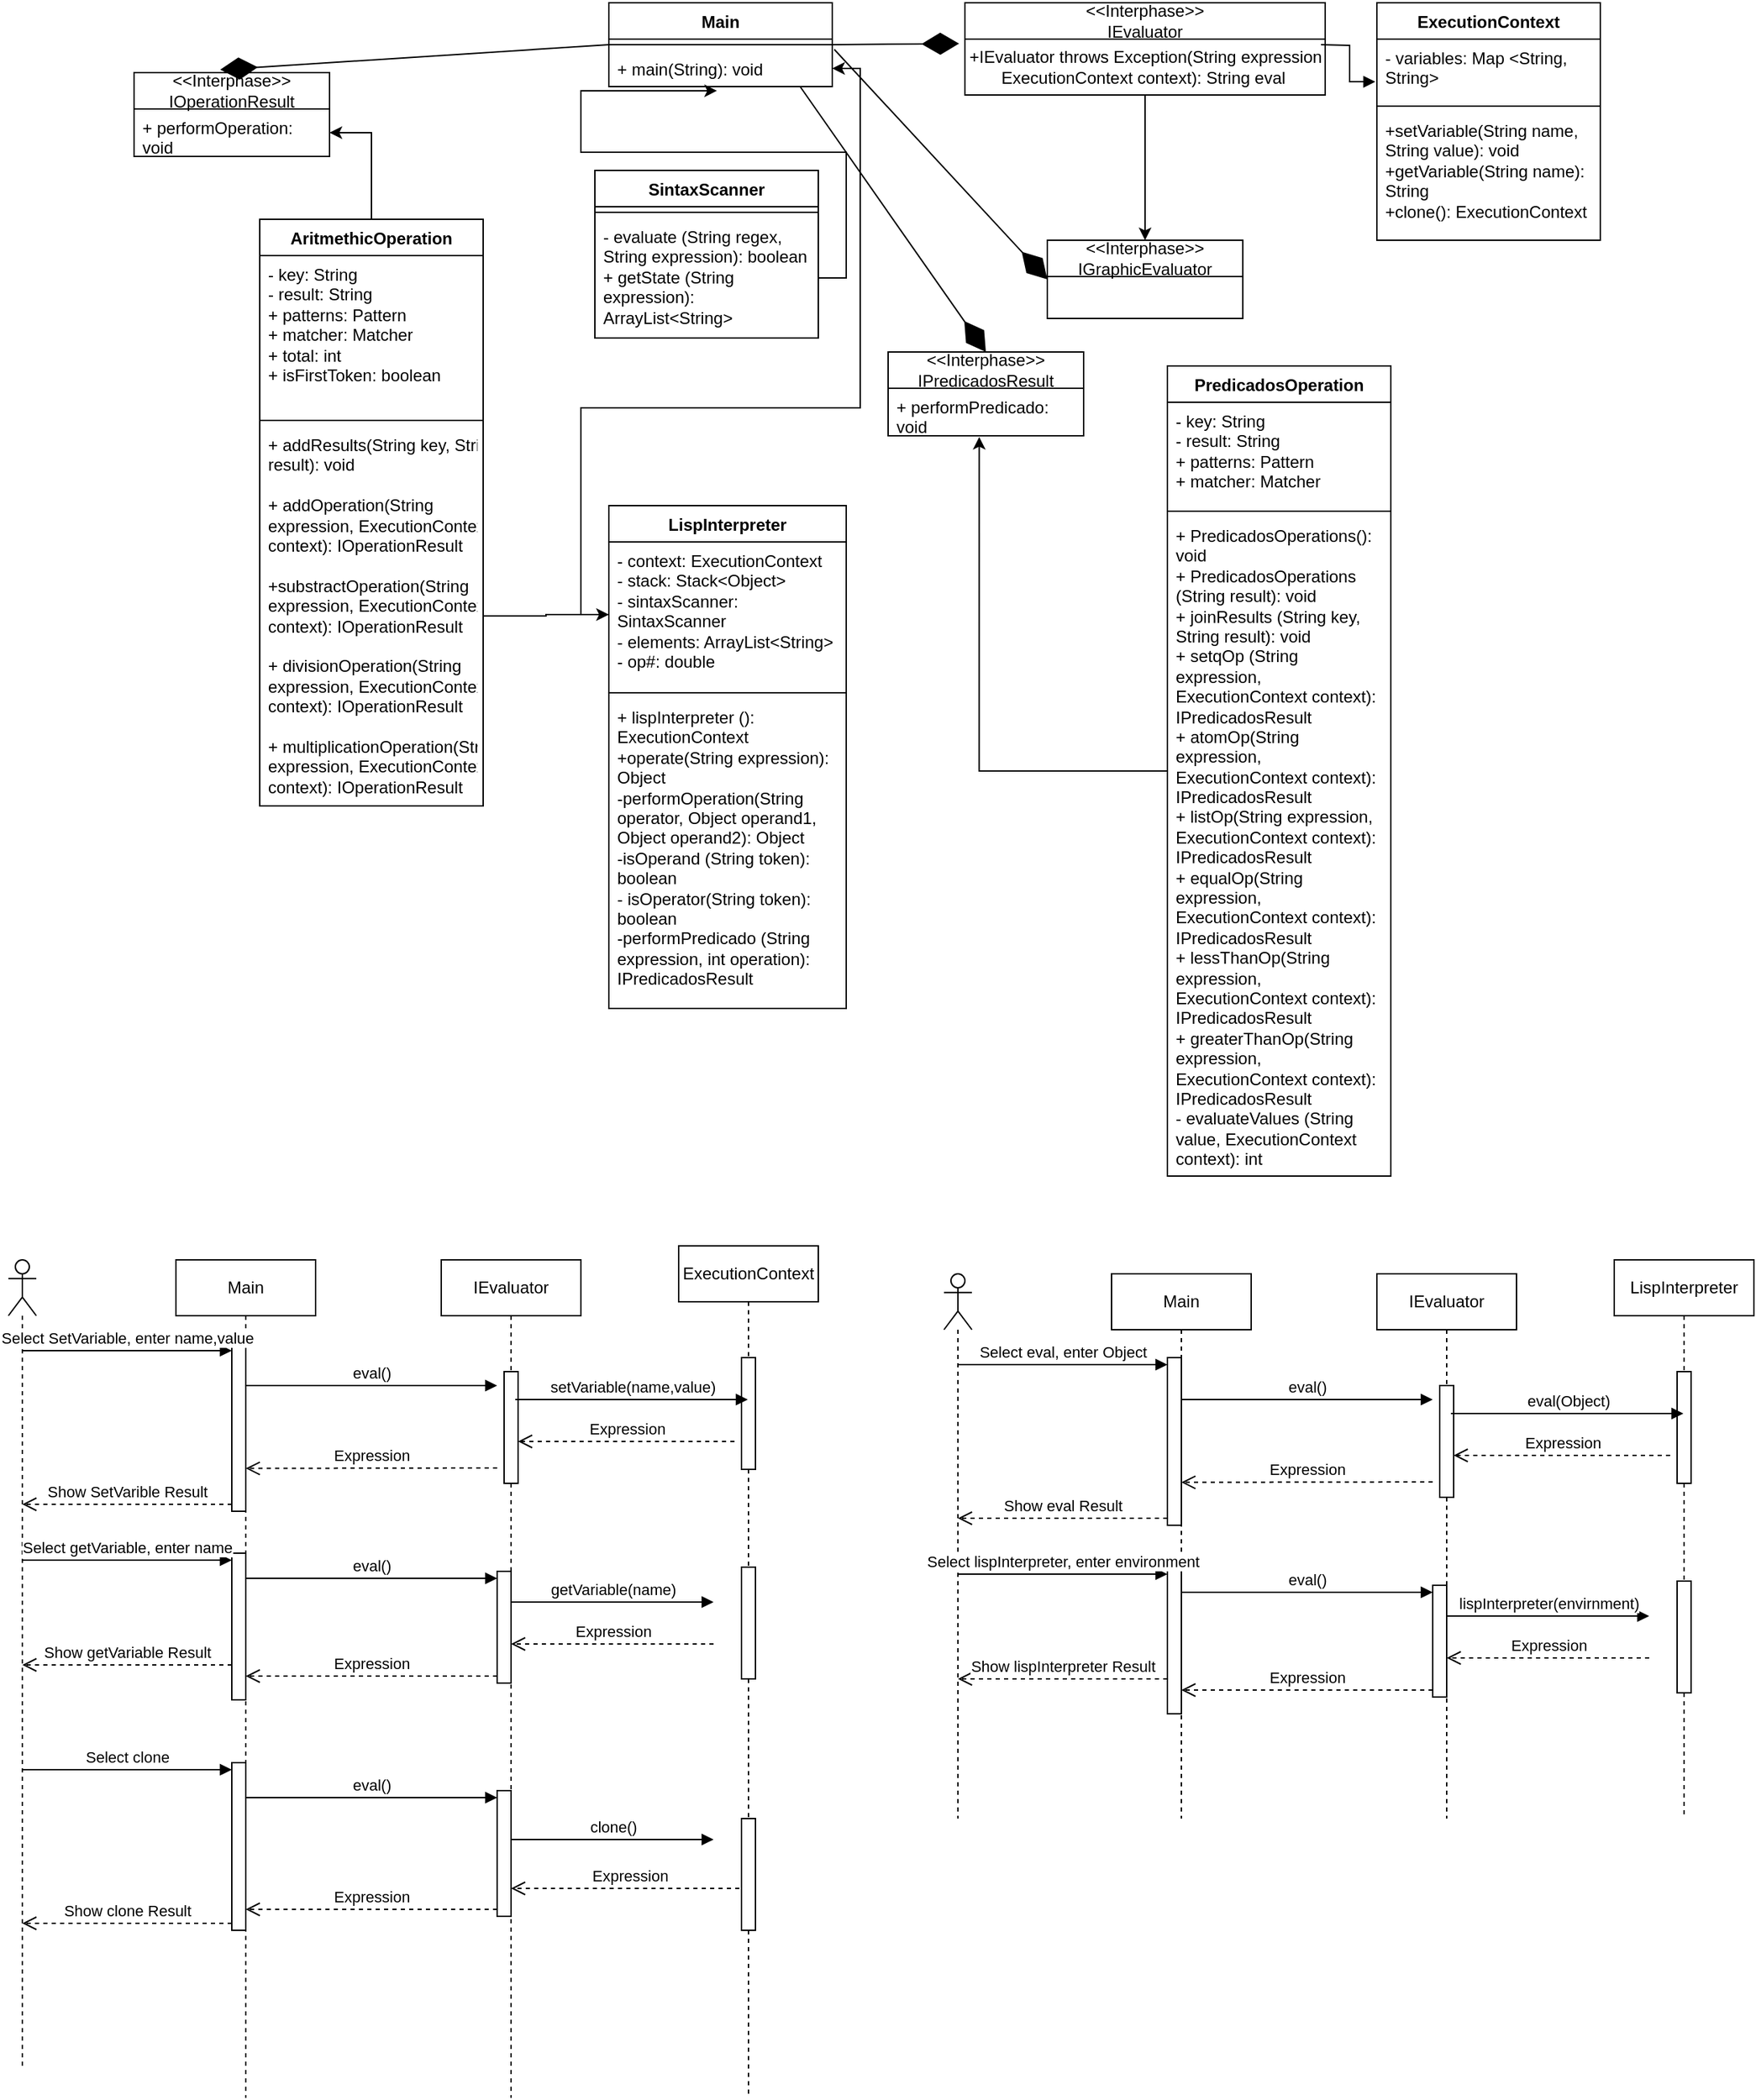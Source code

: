 <mxfile version="24.0.2" type="github">
  <diagram name="Página-1" id="lGnF9H1Lcmf4lvGc7-DW">
    <mxGraphModel dx="2369" dy="1149" grid="1" gridSize="10" guides="1" tooltips="1" connect="1" arrows="1" fold="1" page="1" pageScale="1" pageWidth="827" pageHeight="1169" math="0" shadow="0">
      <root>
        <mxCell id="0" />
        <mxCell id="1" parent="0" />
        <mxCell id="ovnq_b6lXp1vGBs1KSgW-1" value="Main" style="swimlane;fontStyle=1;align=center;verticalAlign=top;childLayout=stackLayout;horizontal=1;startSize=26;horizontalStack=0;resizeParent=1;resizeParentMax=0;resizeLast=0;collapsible=1;marginBottom=0;whiteSpace=wrap;html=1;" parent="1" vertex="1">
          <mxGeometry x="30" y="40" width="160" height="60" as="geometry" />
        </mxCell>
        <mxCell id="ovnq_b6lXp1vGBs1KSgW-2" value="" style="line;strokeWidth=1;fillColor=none;align=left;verticalAlign=middle;spacingTop=-1;spacingLeft=3;spacingRight=3;rotatable=0;labelPosition=right;points=[];portConstraint=eastwest;strokeColor=inherit;" parent="ovnq_b6lXp1vGBs1KSgW-1" vertex="1">
          <mxGeometry y="26" width="160" height="8" as="geometry" />
        </mxCell>
        <mxCell id="ovnq_b6lXp1vGBs1KSgW-3" value="+ main(String): void" style="text;strokeColor=none;fillColor=none;align=left;verticalAlign=top;spacingLeft=4;spacingRight=4;overflow=hidden;rotatable=0;points=[[0,0.5],[1,0.5]];portConstraint=eastwest;whiteSpace=wrap;html=1;" parent="ovnq_b6lXp1vGBs1KSgW-1" vertex="1">
          <mxGeometry y="34" width="160" height="26" as="geometry" />
        </mxCell>
        <mxCell id="ovnq_b6lXp1vGBs1KSgW-4" value="LispInterpreter" style="swimlane;fontStyle=1;align=center;verticalAlign=top;childLayout=stackLayout;horizontal=1;startSize=26;horizontalStack=0;resizeParent=1;resizeParentMax=0;resizeLast=0;collapsible=1;marginBottom=0;whiteSpace=wrap;html=1;" parent="1" vertex="1">
          <mxGeometry x="30" y="400" width="170" height="360" as="geometry" />
        </mxCell>
        <mxCell id="ovnq_b6lXp1vGBs1KSgW-5" value="- context: ExecutionContext&lt;div&gt;- stack: Stack&amp;lt;Object&amp;gt;&lt;/div&gt;&lt;div&gt;- sintaxScanner: SintaxScanner&lt;/div&gt;&lt;div&gt;- elements: ArrayList&amp;lt;String&amp;gt;&lt;/div&gt;&lt;div&gt;- op#: double&lt;/div&gt;&lt;div&gt;&lt;br&gt;&lt;/div&gt;" style="text;strokeColor=none;fillColor=none;align=left;verticalAlign=top;spacingLeft=4;spacingRight=4;overflow=hidden;rotatable=0;points=[[0,0.5],[1,0.5]];portConstraint=eastwest;whiteSpace=wrap;html=1;" parent="ovnq_b6lXp1vGBs1KSgW-4" vertex="1">
          <mxGeometry y="26" width="170" height="104" as="geometry" />
        </mxCell>
        <mxCell id="ovnq_b6lXp1vGBs1KSgW-6" value="" style="line;strokeWidth=1;fillColor=none;align=left;verticalAlign=middle;spacingTop=-1;spacingLeft=3;spacingRight=3;rotatable=0;labelPosition=right;points=[];portConstraint=eastwest;strokeColor=inherit;" parent="ovnq_b6lXp1vGBs1KSgW-4" vertex="1">
          <mxGeometry y="130" width="170" height="8" as="geometry" />
        </mxCell>
        <mxCell id="ovnq_b6lXp1vGBs1KSgW-7" value="+ lispInterpreter (): ExecutionContext&amp;nbsp;&lt;br&gt;+operate(String expression): Object&lt;br&gt;-performOperation(String operator, Object operand1, Object operand2): Object&lt;div&gt;-isOperand (String token): boolean&lt;/div&gt;&lt;div&gt;- isOperator(String token): boolean&lt;/div&gt;&lt;div&gt;-performPredicado (String expression, int operation): IPredicadosResult&lt;/div&gt;" style="text;strokeColor=none;fillColor=none;align=left;verticalAlign=top;spacingLeft=4;spacingRight=4;overflow=hidden;rotatable=0;points=[[0,0.5],[1,0.5]];portConstraint=eastwest;whiteSpace=wrap;html=1;" parent="ovnq_b6lXp1vGBs1KSgW-4" vertex="1">
          <mxGeometry y="138" width="170" height="222" as="geometry" />
        </mxCell>
        <mxCell id="ovnq_b6lXp1vGBs1KSgW-8" value="" style="shape=umlLifeline;perimeter=lifelinePerimeter;whiteSpace=wrap;html=1;container=1;dropTarget=0;collapsible=0;recursiveResize=0;outlineConnect=0;portConstraint=eastwest;newEdgeStyle={&quot;curved&quot;:0,&quot;rounded&quot;:0};participant=umlActor;" parent="1" vertex="1">
          <mxGeometry x="-400" y="940" width="20" height="580" as="geometry" />
        </mxCell>
        <mxCell id="ovnq_b6lXp1vGBs1KSgW-9" value="Main" style="shape=umlLifeline;perimeter=lifelinePerimeter;whiteSpace=wrap;html=1;container=1;dropTarget=0;collapsible=0;recursiveResize=0;outlineConnect=0;portConstraint=eastwest;newEdgeStyle={&quot;curved&quot;:0,&quot;rounded&quot;:0};" parent="1" vertex="1">
          <mxGeometry x="-280" y="940" width="100" height="600" as="geometry" />
        </mxCell>
        <mxCell id="ovnq_b6lXp1vGBs1KSgW-10" value="" style="html=1;points=[[0,0,0,0,5],[0,1,0,0,-5],[1,0,0,0,5],[1,1,0,0,-5]];perimeter=orthogonalPerimeter;outlineConnect=0;targetShapes=umlLifeline;portConstraint=eastwest;newEdgeStyle={&quot;curved&quot;:0,&quot;rounded&quot;:0};" parent="ovnq_b6lXp1vGBs1KSgW-9" vertex="1">
          <mxGeometry x="40" y="60" width="10" height="120" as="geometry" />
        </mxCell>
        <mxCell id="ovnq_b6lXp1vGBs1KSgW-11" value="" style="html=1;points=[[0,0,0,0,5],[0,1,0,0,-5],[1,0,0,0,5],[1,1,0,0,-5]];perimeter=orthogonalPerimeter;outlineConnect=0;targetShapes=umlLifeline;portConstraint=eastwest;newEdgeStyle={&quot;curved&quot;:0,&quot;rounded&quot;:0};" parent="ovnq_b6lXp1vGBs1KSgW-9" vertex="1">
          <mxGeometry x="40" y="210" width="10" height="105" as="geometry" />
        </mxCell>
        <mxCell id="ovnq_b6lXp1vGBs1KSgW-12" value="" style="html=1;points=[[0,0,0,0,5],[0,1,0,0,-5],[1,0,0,0,5],[1,1,0,0,-5]];perimeter=orthogonalPerimeter;outlineConnect=0;targetShapes=umlLifeline;portConstraint=eastwest;newEdgeStyle={&quot;curved&quot;:0,&quot;rounded&quot;:0};" parent="ovnq_b6lXp1vGBs1KSgW-9" vertex="1">
          <mxGeometry x="40" y="360" width="10" height="120" as="geometry" />
        </mxCell>
        <mxCell id="ovnq_b6lXp1vGBs1KSgW-13" value="IEvaluator" style="shape=umlLifeline;perimeter=lifelinePerimeter;whiteSpace=wrap;html=1;container=1;dropTarget=0;collapsible=0;recursiveResize=0;outlineConnect=0;portConstraint=eastwest;newEdgeStyle={&quot;curved&quot;:0,&quot;rounded&quot;:0};" parent="1" vertex="1">
          <mxGeometry x="-90" y="940" width="100" height="600" as="geometry" />
        </mxCell>
        <mxCell id="ovnq_b6lXp1vGBs1KSgW-14" value="" style="html=1;points=[[0,0,0,0,5],[0,1,0,0,-5],[1,0,0,0,5],[1,1,0,0,-5]];perimeter=orthogonalPerimeter;outlineConnect=0;targetShapes=umlLifeline;portConstraint=eastwest;newEdgeStyle={&quot;curved&quot;:0,&quot;rounded&quot;:0};" parent="ovnq_b6lXp1vGBs1KSgW-13" vertex="1">
          <mxGeometry x="40" y="380" width="10" height="90" as="geometry" />
        </mxCell>
        <mxCell id="ovnq_b6lXp1vGBs1KSgW-15" value="" style="html=1;points=[[0,0,0,0,5],[0,1,0,0,-5],[1,0,0,0,5],[1,1,0,0,-5]];perimeter=orthogonalPerimeter;outlineConnect=0;targetShapes=umlLifeline;portConstraint=eastwest;newEdgeStyle={&quot;curved&quot;:0,&quot;rounded&quot;:0};" parent="ovnq_b6lXp1vGBs1KSgW-13" vertex="1">
          <mxGeometry x="40" y="223" width="10" height="80" as="geometry" />
        </mxCell>
        <mxCell id="ovnq_b6lXp1vGBs1KSgW-16" value="" style="html=1;points=[[0,0,0,0,5],[0,1,0,0,-5],[1,0,0,0,5],[1,1,0,0,-5]];perimeter=orthogonalPerimeter;outlineConnect=0;targetShapes=umlLifeline;portConstraint=eastwest;newEdgeStyle={&quot;curved&quot;:0,&quot;rounded&quot;:0};" parent="ovnq_b6lXp1vGBs1KSgW-13" vertex="1">
          <mxGeometry x="45" y="80" width="10" height="80" as="geometry" />
        </mxCell>
        <mxCell id="ovnq_b6lXp1vGBs1KSgW-17" value="Select SetVariable, enter name,value" style="html=1;verticalAlign=bottom;endArrow=block;curved=0;rounded=0;entryX=0;entryY=0;entryDx=0;entryDy=5;" parent="1" source="ovnq_b6lXp1vGBs1KSgW-8" target="ovnq_b6lXp1vGBs1KSgW-10" edge="1">
          <mxGeometry x="-0.003" relative="1" as="geometry">
            <mxPoint x="-300" y="955" as="sourcePoint" />
            <mxPoint as="offset" />
          </mxGeometry>
        </mxCell>
        <mxCell id="ovnq_b6lXp1vGBs1KSgW-18" value="Show SetVarible Result" style="html=1;verticalAlign=bottom;endArrow=open;dashed=1;endSize=8;curved=0;rounded=0;exitX=0;exitY=1;exitDx=0;exitDy=-5;" parent="1" source="ovnq_b6lXp1vGBs1KSgW-10" target="ovnq_b6lXp1vGBs1KSgW-8" edge="1">
          <mxGeometry x="-0.003" relative="1" as="geometry">
            <mxPoint x="-300" y="1025" as="targetPoint" />
            <mxPoint as="offset" />
          </mxGeometry>
        </mxCell>
        <mxCell id="ovnq_b6lXp1vGBs1KSgW-19" value="Select getVariable, enter name" style="html=1;verticalAlign=bottom;endArrow=block;curved=0;rounded=0;entryX=0;entryY=0;entryDx=0;entryDy=5;entryPerimeter=0;" parent="1" source="ovnq_b6lXp1vGBs1KSgW-8" target="ovnq_b6lXp1vGBs1KSgW-11" edge="1">
          <mxGeometry x="-0.003" relative="1" as="geometry">
            <mxPoint x="-381" y="965" as="sourcePoint" />
            <mxPoint x="-220.0" y="1090.0" as="targetPoint" />
            <mxPoint as="offset" />
          </mxGeometry>
        </mxCell>
        <mxCell id="ovnq_b6lXp1vGBs1KSgW-20" value="Show getVariable Result" style="html=1;verticalAlign=bottom;endArrow=open;dashed=1;endSize=8;curved=0;rounded=0;" parent="1" edge="1">
          <mxGeometry relative="1" as="geometry">
            <mxPoint x="-390" y="1230" as="targetPoint" />
            <mxPoint x="-240" y="1230" as="sourcePoint" />
          </mxGeometry>
        </mxCell>
        <mxCell id="ovnq_b6lXp1vGBs1KSgW-21" value="eval()" style="html=1;verticalAlign=bottom;endArrow=block;curved=0;rounded=0;" parent="1" edge="1">
          <mxGeometry relative="1" as="geometry">
            <mxPoint x="-229.996" y="1030" as="sourcePoint" />
            <mxPoint x="-50" y="1030" as="targetPoint" />
            <mxPoint as="offset" />
          </mxGeometry>
        </mxCell>
        <mxCell id="ovnq_b6lXp1vGBs1KSgW-22" value="Expression" style="html=1;verticalAlign=bottom;endArrow=open;dashed=1;endSize=8;curved=0;rounded=0;" parent="1" edge="1">
          <mxGeometry relative="1" as="geometry">
            <mxPoint x="-229.996" y="1089.29" as="targetPoint" />
            <mxPoint as="offset" />
            <mxPoint x="-50" y="1089" as="sourcePoint" />
          </mxGeometry>
        </mxCell>
        <mxCell id="ovnq_b6lXp1vGBs1KSgW-23" value="Select clone" style="html=1;verticalAlign=bottom;endArrow=block;curved=0;rounded=0;entryX=0;entryY=0;entryDx=0;entryDy=5;" parent="1" source="ovnq_b6lXp1vGBs1KSgW-8" target="ovnq_b6lXp1vGBs1KSgW-12" edge="1">
          <mxGeometry x="-0.003" relative="1" as="geometry">
            <mxPoint x="-300" y="1255" as="sourcePoint" />
            <mxPoint as="offset" />
          </mxGeometry>
        </mxCell>
        <mxCell id="ovnq_b6lXp1vGBs1KSgW-24" value="Show clone Result" style="html=1;verticalAlign=bottom;endArrow=open;dashed=1;endSize=8;curved=0;rounded=0;exitX=0;exitY=1;exitDx=0;exitDy=-5;" parent="1" source="ovnq_b6lXp1vGBs1KSgW-12" target="ovnq_b6lXp1vGBs1KSgW-8" edge="1">
          <mxGeometry relative="1" as="geometry">
            <mxPoint x="-300" y="1325" as="targetPoint" />
          </mxGeometry>
        </mxCell>
        <mxCell id="ovnq_b6lXp1vGBs1KSgW-25" value="eval()" style="html=1;verticalAlign=bottom;endArrow=block;curved=0;rounded=0;entryX=0;entryY=0;entryDx=0;entryDy=5;" parent="1" source="ovnq_b6lXp1vGBs1KSgW-12" target="ovnq_b6lXp1vGBs1KSgW-14" edge="1">
          <mxGeometry relative="1" as="geometry">
            <mxPoint x="-120" y="1275" as="sourcePoint" />
            <mxPoint as="offset" />
          </mxGeometry>
        </mxCell>
        <mxCell id="ovnq_b6lXp1vGBs1KSgW-26" value="Expression" style="html=1;verticalAlign=bottom;endArrow=open;dashed=1;endSize=8;curved=0;rounded=0;exitX=0;exitY=1;exitDx=0;exitDy=-5;" parent="1" source="ovnq_b6lXp1vGBs1KSgW-14" target="ovnq_b6lXp1vGBs1KSgW-9" edge="1">
          <mxGeometry relative="1" as="geometry">
            <mxPoint x="-120" y="1345" as="targetPoint" />
          </mxGeometry>
        </mxCell>
        <mxCell id="ovnq_b6lXp1vGBs1KSgW-27" value="eval()" style="html=1;verticalAlign=bottom;endArrow=block;curved=0;rounded=0;entryX=0;entryY=0;entryDx=0;entryDy=5;" parent="1" source="ovnq_b6lXp1vGBs1KSgW-9" target="ovnq_b6lXp1vGBs1KSgW-15" edge="1">
          <mxGeometry x="-0.002" relative="1" as="geometry">
            <mxPoint x="-120" y="1118" as="sourcePoint" />
            <mxPoint as="offset" />
          </mxGeometry>
        </mxCell>
        <mxCell id="ovnq_b6lXp1vGBs1KSgW-28" value="Expression" style="html=1;verticalAlign=bottom;endArrow=open;dashed=1;endSize=8;curved=0;rounded=0;exitX=0;exitY=1;exitDx=0;exitDy=-5;" parent="1" source="ovnq_b6lXp1vGBs1KSgW-15" target="ovnq_b6lXp1vGBs1KSgW-9" edge="1">
          <mxGeometry relative="1" as="geometry">
            <mxPoint x="-120" y="1188" as="targetPoint" />
          </mxGeometry>
        </mxCell>
        <mxCell id="ovnq_b6lXp1vGBs1KSgW-29" value="" style="endArrow=diamondThin;endFill=1;endSize=24;html=1;rounded=0;entryX=0.006;entryY=0.072;entryDx=0;entryDy=0;entryPerimeter=0;" parent="1" edge="1">
          <mxGeometry width="160" relative="1" as="geometry">
            <mxPoint x="190" y="70" as="sourcePoint" />
            <mxPoint x="280.84" y="69.248" as="targetPoint" />
          </mxGeometry>
        </mxCell>
        <mxCell id="ovnq_b6lXp1vGBs1KSgW-30" value="&amp;lt;&amp;lt;Interphase&amp;gt;&amp;gt;&lt;br&gt;IGraphicEvaluator" style="swimlane;fontStyle=0;childLayout=stackLayout;horizontal=1;startSize=26;fillColor=none;horizontalStack=0;resizeParent=1;resizeParentMax=0;resizeLast=0;collapsible=1;marginBottom=0;whiteSpace=wrap;html=1;" parent="1" vertex="1">
          <mxGeometry x="344" y="210" width="140" height="56" as="geometry" />
        </mxCell>
        <mxCell id="ovnq_b6lXp1vGBs1KSgW-31" value="Expression" style="html=1;verticalAlign=bottom;endArrow=open;dashed=1;endSize=8;curved=0;rounded=0;exitX=0;exitY=1;exitDx=0;exitDy=-5;" parent="1" target="ovnq_b6lXp1vGBs1KSgW-13" edge="1">
          <mxGeometry x="-0.003" relative="1" as="geometry">
            <mxPoint x="25" y="1238" as="targetPoint" />
            <mxPoint as="offset" />
            <mxPoint x="105" y="1215" as="sourcePoint" />
          </mxGeometry>
        </mxCell>
        <mxCell id="ovnq_b6lXp1vGBs1KSgW-32" value="getVariable(name)" style="html=1;verticalAlign=bottom;endArrow=block;curved=0;rounded=0;entryX=0;entryY=0;entryDx=0;entryDy=5;" parent="1" source="ovnq_b6lXp1vGBs1KSgW-13" edge="1">
          <mxGeometry relative="1" as="geometry">
            <mxPoint x="25" y="1168" as="sourcePoint" />
            <mxPoint x="105" y="1185" as="targetPoint" />
          </mxGeometry>
        </mxCell>
        <mxCell id="ovnq_b6lXp1vGBs1KSgW-33" value="Expression" style="html=1;verticalAlign=bottom;endArrow=open;dashed=1;endSize=8;curved=0;rounded=0;" parent="1" source="ovnq_b6lXp1vGBs1KSgW-45" target="ovnq_b6lXp1vGBs1KSgW-13" edge="1">
          <mxGeometry relative="1" as="geometry">
            <mxPoint x="25" y="1395" as="targetPoint" />
            <mxPoint x="105" y="1370" as="sourcePoint" />
            <Array as="points">
              <mxPoint x="70" y="1390" />
            </Array>
          </mxGeometry>
        </mxCell>
        <mxCell id="ovnq_b6lXp1vGBs1KSgW-34" value="clone()" style="html=1;verticalAlign=bottom;endArrow=block;curved=0;rounded=0;" parent="1" source="ovnq_b6lXp1vGBs1KSgW-13" edge="1">
          <mxGeometry relative="1" as="geometry">
            <mxPoint x="25" y="1325" as="sourcePoint" />
            <mxPoint x="105" y="1355" as="targetPoint" />
          </mxGeometry>
        </mxCell>
        <mxCell id="ovnq_b6lXp1vGBs1KSgW-35" value="&amp;lt;&amp;lt;Interphase&amp;gt;&amp;gt;&lt;br&gt;IEvaluator" style="swimlane;fontStyle=0;childLayout=stackLayout;horizontal=1;startSize=26;fillColor=none;horizontalStack=0;resizeParent=1;resizeParentMax=0;resizeLast=0;collapsible=1;marginBottom=0;whiteSpace=wrap;html=1;" parent="1" vertex="1">
          <mxGeometry x="285" y="40" width="258" height="66" as="geometry" />
        </mxCell>
        <mxCell id="ovnq_b6lXp1vGBs1KSgW-36" value="+IEvaluator throws Exception(String expression &lt;br&gt;ExecutionContext context): String eval&amp;nbsp;" style="text;html=1;align=center;verticalAlign=middle;resizable=0;points=[];autosize=1;strokeColor=none;fillColor=none;" parent="ovnq_b6lXp1vGBs1KSgW-35" vertex="1">
          <mxGeometry y="26" width="258" height="40" as="geometry" />
        </mxCell>
        <mxCell id="ovnq_b6lXp1vGBs1KSgW-37" value="" style="endArrow=diamondThin;endFill=1;endSize=24;html=1;rounded=0;entryX=0;entryY=0.5;entryDx=0;entryDy=0;exitX=1.009;exitY=-0.024;exitDx=0;exitDy=0;exitPerimeter=0;" parent="1" source="ovnq_b6lXp1vGBs1KSgW-3" target="ovnq_b6lXp1vGBs1KSgW-30" edge="1">
          <mxGeometry width="160" relative="1" as="geometry">
            <mxPoint x="190" y="158.23" as="sourcePoint" />
            <mxPoint x="280.84" y="157.478" as="targetPoint" />
          </mxGeometry>
        </mxCell>
        <mxCell id="ovnq_b6lXp1vGBs1KSgW-38" value="ExecutionContext" style="swimlane;fontStyle=1;align=center;verticalAlign=top;childLayout=stackLayout;horizontal=1;startSize=26;horizontalStack=0;resizeParent=1;resizeParentMax=0;resizeLast=0;collapsible=1;marginBottom=0;whiteSpace=wrap;html=1;" parent="1" vertex="1">
          <mxGeometry x="580" y="40" width="160" height="170" as="geometry" />
        </mxCell>
        <mxCell id="ovnq_b6lXp1vGBs1KSgW-39" value="" style="endArrow=block;endFill=1;html=1;edgeStyle=orthogonalEdgeStyle;align=left;verticalAlign=top;rounded=0;entryX=-0.007;entryY=0.694;entryDx=0;entryDy=0;entryPerimeter=0;" parent="ovnq_b6lXp1vGBs1KSgW-38" target="ovnq_b6lXp1vGBs1KSgW-40" edge="1">
          <mxGeometry x="-1" relative="1" as="geometry">
            <mxPoint x="-40" y="30" as="sourcePoint" />
            <mxPoint x="120" y="30" as="targetPoint" />
          </mxGeometry>
        </mxCell>
        <mxCell id="ovnq_b6lXp1vGBs1KSgW-40" value="- variables: Map &amp;lt;String, String&amp;gt;" style="text;strokeColor=none;fillColor=none;align=left;verticalAlign=top;spacingLeft=4;spacingRight=4;overflow=hidden;rotatable=0;points=[[0,0.5],[1,0.5]];portConstraint=eastwest;whiteSpace=wrap;html=1;" parent="ovnq_b6lXp1vGBs1KSgW-38" vertex="1">
          <mxGeometry y="26" width="160" height="44" as="geometry" />
        </mxCell>
        <mxCell id="ovnq_b6lXp1vGBs1KSgW-41" value="" style="line;strokeWidth=1;fillColor=none;align=left;verticalAlign=middle;spacingTop=-1;spacingLeft=3;spacingRight=3;rotatable=0;labelPosition=right;points=[];portConstraint=eastwest;strokeColor=inherit;" parent="ovnq_b6lXp1vGBs1KSgW-38" vertex="1">
          <mxGeometry y="70" width="160" height="8" as="geometry" />
        </mxCell>
        <mxCell id="ovnq_b6lXp1vGBs1KSgW-42" value="+setVariable(String name, String value): void&lt;br&gt;+getVariable(String name): String&lt;br&gt;+clone(): ExecutionContext" style="text;strokeColor=none;fillColor=none;align=left;verticalAlign=top;spacingLeft=4;spacingRight=4;overflow=hidden;rotatable=0;points=[[0,0.5],[1,0.5]];portConstraint=eastwest;whiteSpace=wrap;html=1;" parent="ovnq_b6lXp1vGBs1KSgW-38" vertex="1">
          <mxGeometry y="78" width="160" height="92" as="geometry" />
        </mxCell>
        <mxCell id="ovnq_b6lXp1vGBs1KSgW-44" style="edgeStyle=orthogonalEdgeStyle;rounded=0;orthogonalLoop=1;jettySize=auto;html=1;" parent="1" source="ovnq_b6lXp1vGBs1KSgW-36" target="ovnq_b6lXp1vGBs1KSgW-30" edge="1">
          <mxGeometry relative="1" as="geometry" />
        </mxCell>
        <mxCell id="ovnq_b6lXp1vGBs1KSgW-45" value="ExecutionContext" style="shape=umlLifeline;perimeter=lifelinePerimeter;whiteSpace=wrap;html=1;container=1;dropTarget=0;collapsible=0;recursiveResize=0;outlineConnect=0;portConstraint=eastwest;newEdgeStyle={&quot;curved&quot;:0,&quot;rounded&quot;:0};" parent="1" vertex="1">
          <mxGeometry x="80" y="930" width="100" height="610" as="geometry" />
        </mxCell>
        <mxCell id="ovnq_b6lXp1vGBs1KSgW-46" value="" style="html=1;points=[[0,0,0,0,5],[0,1,0,0,-5],[1,0,0,0,5],[1,1,0,0,-5]];perimeter=orthogonalPerimeter;outlineConnect=0;targetShapes=umlLifeline;portConstraint=eastwest;newEdgeStyle={&quot;curved&quot;:0,&quot;rounded&quot;:0};" parent="ovnq_b6lXp1vGBs1KSgW-45" vertex="1">
          <mxGeometry x="45" y="230" width="10" height="80" as="geometry" />
        </mxCell>
        <mxCell id="ovnq_b6lXp1vGBs1KSgW-47" value="" style="html=1;points=[[0,0,0,0,5],[0,1,0,0,-5],[1,0,0,0,5],[1,1,0,0,-5]];perimeter=orthogonalPerimeter;outlineConnect=0;targetShapes=umlLifeline;portConstraint=eastwest;newEdgeStyle={&quot;curved&quot;:0,&quot;rounded&quot;:0};" parent="ovnq_b6lXp1vGBs1KSgW-45" vertex="1">
          <mxGeometry x="45" y="410" width="10" height="80" as="geometry" />
        </mxCell>
        <mxCell id="ovnq_b6lXp1vGBs1KSgW-48" value="" style="html=1;points=[[0,0,0,0,5],[0,1,0,0,-5],[1,0,0,0,5],[1,1,0,0,-5]];perimeter=orthogonalPerimeter;outlineConnect=0;targetShapes=umlLifeline;portConstraint=eastwest;newEdgeStyle={&quot;curved&quot;:0,&quot;rounded&quot;:0};" parent="ovnq_b6lXp1vGBs1KSgW-45" vertex="1">
          <mxGeometry x="45" y="80" width="10" height="80" as="geometry" />
        </mxCell>
        <mxCell id="ovnq_b6lXp1vGBs1KSgW-49" value="setVariable(name,value)" style="html=1;verticalAlign=bottom;endArrow=block;curved=0;rounded=0;" parent="1" target="ovnq_b6lXp1vGBs1KSgW-45" edge="1">
          <mxGeometry width="80" relative="1" as="geometry">
            <mxPoint x="-37" y="1040" as="sourcePoint" />
            <mxPoint x="43" y="1040" as="targetPoint" />
          </mxGeometry>
        </mxCell>
        <mxCell id="ovnq_b6lXp1vGBs1KSgW-50" value="Expression" style="html=1;verticalAlign=bottom;endArrow=open;dashed=1;endSize=8;curved=0;rounded=0;" parent="1" target="ovnq_b6lXp1vGBs1KSgW-16" edge="1">
          <mxGeometry relative="1" as="geometry">
            <mxPoint x="-30" y="1070" as="targetPoint" />
            <mxPoint as="offset" />
            <mxPoint x="120" y="1070" as="sourcePoint" />
          </mxGeometry>
        </mxCell>
        <mxCell id="ovnq_b6lXp1vGBs1KSgW-51" value="" style="shape=umlLifeline;perimeter=lifelinePerimeter;whiteSpace=wrap;html=1;container=1;dropTarget=0;collapsible=0;recursiveResize=0;outlineConnect=0;portConstraint=eastwest;newEdgeStyle={&quot;curved&quot;:0,&quot;rounded&quot;:0};participant=umlActor;" parent="1" vertex="1">
          <mxGeometry x="270" y="950" width="20" height="390" as="geometry" />
        </mxCell>
        <mxCell id="ovnq_b6lXp1vGBs1KSgW-52" value="Main" style="shape=umlLifeline;perimeter=lifelinePerimeter;whiteSpace=wrap;html=1;container=1;dropTarget=0;collapsible=0;recursiveResize=0;outlineConnect=0;portConstraint=eastwest;newEdgeStyle={&quot;curved&quot;:0,&quot;rounded&quot;:0};" parent="1" vertex="1">
          <mxGeometry x="390" y="950" width="100" height="390" as="geometry" />
        </mxCell>
        <mxCell id="ovnq_b6lXp1vGBs1KSgW-53" value="" style="html=1;points=[[0,0,0,0,5],[0,1,0,0,-5],[1,0,0,0,5],[1,1,0,0,-5]];perimeter=orthogonalPerimeter;outlineConnect=0;targetShapes=umlLifeline;portConstraint=eastwest;newEdgeStyle={&quot;curved&quot;:0,&quot;rounded&quot;:0};" parent="ovnq_b6lXp1vGBs1KSgW-52" vertex="1">
          <mxGeometry x="40" y="60" width="10" height="120" as="geometry" />
        </mxCell>
        <mxCell id="ovnq_b6lXp1vGBs1KSgW-54" value="" style="html=1;points=[[0,0,0,0,5],[0,1,0,0,-5],[1,0,0,0,5],[1,1,0,0,-5]];perimeter=orthogonalPerimeter;outlineConnect=0;targetShapes=umlLifeline;portConstraint=eastwest;newEdgeStyle={&quot;curved&quot;:0,&quot;rounded&quot;:0};" parent="ovnq_b6lXp1vGBs1KSgW-52" vertex="1">
          <mxGeometry x="40" y="210" width="10" height="105" as="geometry" />
        </mxCell>
        <mxCell id="ovnq_b6lXp1vGBs1KSgW-55" value="IEvaluator" style="shape=umlLifeline;perimeter=lifelinePerimeter;whiteSpace=wrap;html=1;container=1;dropTarget=0;collapsible=0;recursiveResize=0;outlineConnect=0;portConstraint=eastwest;newEdgeStyle={&quot;curved&quot;:0,&quot;rounded&quot;:0};" parent="1" vertex="1">
          <mxGeometry x="580" y="950" width="100" height="390" as="geometry" />
        </mxCell>
        <mxCell id="ovnq_b6lXp1vGBs1KSgW-56" value="" style="html=1;points=[[0,0,0,0,5],[0,1,0,0,-5],[1,0,0,0,5],[1,1,0,0,-5]];perimeter=orthogonalPerimeter;outlineConnect=0;targetShapes=umlLifeline;portConstraint=eastwest;newEdgeStyle={&quot;curved&quot;:0,&quot;rounded&quot;:0};" parent="ovnq_b6lXp1vGBs1KSgW-55" vertex="1">
          <mxGeometry x="40" y="223" width="10" height="80" as="geometry" />
        </mxCell>
        <mxCell id="ovnq_b6lXp1vGBs1KSgW-57" value="" style="html=1;points=[[0,0,0,0,5],[0,1,0,0,-5],[1,0,0,0,5],[1,1,0,0,-5]];perimeter=orthogonalPerimeter;outlineConnect=0;targetShapes=umlLifeline;portConstraint=eastwest;newEdgeStyle={&quot;curved&quot;:0,&quot;rounded&quot;:0};" parent="ovnq_b6lXp1vGBs1KSgW-55" vertex="1">
          <mxGeometry x="45" y="80" width="10" height="80" as="geometry" />
        </mxCell>
        <mxCell id="ovnq_b6lXp1vGBs1KSgW-58" value="Select eval, enter Object" style="html=1;verticalAlign=bottom;endArrow=block;curved=0;rounded=0;entryX=0;entryY=0;entryDx=0;entryDy=5;" parent="1" source="ovnq_b6lXp1vGBs1KSgW-51" target="ovnq_b6lXp1vGBs1KSgW-53" edge="1">
          <mxGeometry x="-0.003" relative="1" as="geometry">
            <mxPoint x="370" y="965" as="sourcePoint" />
            <mxPoint as="offset" />
          </mxGeometry>
        </mxCell>
        <mxCell id="ovnq_b6lXp1vGBs1KSgW-59" value="Show eval Result" style="html=1;verticalAlign=bottom;endArrow=open;dashed=1;endSize=8;curved=0;rounded=0;exitX=0;exitY=1;exitDx=0;exitDy=-5;" parent="1" source="ovnq_b6lXp1vGBs1KSgW-53" target="ovnq_b6lXp1vGBs1KSgW-51" edge="1">
          <mxGeometry x="-0.003" relative="1" as="geometry">
            <mxPoint x="370" y="1035" as="targetPoint" />
            <mxPoint as="offset" />
          </mxGeometry>
        </mxCell>
        <mxCell id="ovnq_b6lXp1vGBs1KSgW-60" value="Select lispInterpreter, enter environment" style="html=1;verticalAlign=bottom;endArrow=block;curved=0;rounded=0;entryX=0;entryY=0;entryDx=0;entryDy=5;entryPerimeter=0;" parent="1" source="ovnq_b6lXp1vGBs1KSgW-51" target="ovnq_b6lXp1vGBs1KSgW-54" edge="1">
          <mxGeometry x="-0.003" relative="1" as="geometry">
            <mxPoint x="289" y="975" as="sourcePoint" />
            <mxPoint x="450.0" y="1100.0" as="targetPoint" />
            <mxPoint as="offset" />
          </mxGeometry>
        </mxCell>
        <mxCell id="ovnq_b6lXp1vGBs1KSgW-61" value="Show lispInterpreter Result" style="html=1;verticalAlign=bottom;endArrow=open;dashed=1;endSize=8;curved=0;rounded=0;" parent="1" edge="1">
          <mxGeometry relative="1" as="geometry">
            <mxPoint x="280" y="1240" as="targetPoint" />
            <mxPoint x="430" y="1240" as="sourcePoint" />
          </mxGeometry>
        </mxCell>
        <mxCell id="ovnq_b6lXp1vGBs1KSgW-62" value="eval()" style="html=1;verticalAlign=bottom;endArrow=block;curved=0;rounded=0;" parent="1" edge="1">
          <mxGeometry relative="1" as="geometry">
            <mxPoint x="440.004" y="1040" as="sourcePoint" />
            <mxPoint x="620" y="1040" as="targetPoint" />
            <mxPoint as="offset" />
          </mxGeometry>
        </mxCell>
        <mxCell id="ovnq_b6lXp1vGBs1KSgW-63" value="Expression" style="html=1;verticalAlign=bottom;endArrow=open;dashed=1;endSize=8;curved=0;rounded=0;" parent="1" edge="1">
          <mxGeometry relative="1" as="geometry">
            <mxPoint x="440.004" y="1099.29" as="targetPoint" />
            <mxPoint as="offset" />
            <mxPoint x="620" y="1099" as="sourcePoint" />
          </mxGeometry>
        </mxCell>
        <mxCell id="ovnq_b6lXp1vGBs1KSgW-64" value="eval()" style="html=1;verticalAlign=bottom;endArrow=block;curved=0;rounded=0;entryX=0;entryY=0;entryDx=0;entryDy=5;" parent="1" source="ovnq_b6lXp1vGBs1KSgW-52" target="ovnq_b6lXp1vGBs1KSgW-56" edge="1">
          <mxGeometry x="-0.002" relative="1" as="geometry">
            <mxPoint x="550" y="1128" as="sourcePoint" />
            <mxPoint as="offset" />
          </mxGeometry>
        </mxCell>
        <mxCell id="ovnq_b6lXp1vGBs1KSgW-65" value="Expression" style="html=1;verticalAlign=bottom;endArrow=open;dashed=1;endSize=8;curved=0;rounded=0;exitX=0;exitY=1;exitDx=0;exitDy=-5;" parent="1" source="ovnq_b6lXp1vGBs1KSgW-56" target="ovnq_b6lXp1vGBs1KSgW-52" edge="1">
          <mxGeometry relative="1" as="geometry">
            <mxPoint x="550" y="1198" as="targetPoint" />
          </mxGeometry>
        </mxCell>
        <mxCell id="ovnq_b6lXp1vGBs1KSgW-66" value="Expression" style="html=1;verticalAlign=bottom;endArrow=open;dashed=1;endSize=8;curved=0;rounded=0;exitX=0;exitY=1;exitDx=0;exitDy=-5;" parent="1" target="ovnq_b6lXp1vGBs1KSgW-55" edge="1">
          <mxGeometry x="-0.003" relative="1" as="geometry">
            <mxPoint x="695" y="1248" as="targetPoint" />
            <mxPoint as="offset" />
            <mxPoint x="775" y="1225" as="sourcePoint" />
          </mxGeometry>
        </mxCell>
        <mxCell id="ovnq_b6lXp1vGBs1KSgW-67" value="lispInterpreter(envirnment)" style="html=1;verticalAlign=bottom;endArrow=block;curved=0;rounded=0;entryX=0;entryY=0;entryDx=0;entryDy=5;" parent="1" source="ovnq_b6lXp1vGBs1KSgW-55" edge="1">
          <mxGeometry relative="1" as="geometry">
            <mxPoint x="695" y="1178" as="sourcePoint" />
            <mxPoint x="775" y="1195" as="targetPoint" />
          </mxGeometry>
        </mxCell>
        <mxCell id="ovnq_b6lXp1vGBs1KSgW-68" value="LispInterpreter" style="shape=umlLifeline;perimeter=lifelinePerimeter;whiteSpace=wrap;html=1;container=1;dropTarget=0;collapsible=0;recursiveResize=0;outlineConnect=0;portConstraint=eastwest;newEdgeStyle={&quot;curved&quot;:0,&quot;rounded&quot;:0};" parent="1" vertex="1">
          <mxGeometry x="750" y="940" width="100" height="400" as="geometry" />
        </mxCell>
        <mxCell id="ovnq_b6lXp1vGBs1KSgW-69" value="" style="html=1;points=[[0,0,0,0,5],[0,1,0,0,-5],[1,0,0,0,5],[1,1,0,0,-5]];perimeter=orthogonalPerimeter;outlineConnect=0;targetShapes=umlLifeline;portConstraint=eastwest;newEdgeStyle={&quot;curved&quot;:0,&quot;rounded&quot;:0};" parent="ovnq_b6lXp1vGBs1KSgW-68" vertex="1">
          <mxGeometry x="45" y="230" width="10" height="80" as="geometry" />
        </mxCell>
        <mxCell id="ovnq_b6lXp1vGBs1KSgW-70" value="" style="html=1;points=[[0,0,0,0,5],[0,1,0,0,-5],[1,0,0,0,5],[1,1,0,0,-5]];perimeter=orthogonalPerimeter;outlineConnect=0;targetShapes=umlLifeline;portConstraint=eastwest;newEdgeStyle={&quot;curved&quot;:0,&quot;rounded&quot;:0};" parent="ovnq_b6lXp1vGBs1KSgW-68" vertex="1">
          <mxGeometry x="45" y="80" width="10" height="80" as="geometry" />
        </mxCell>
        <mxCell id="ovnq_b6lXp1vGBs1KSgW-71" value="eval(Object)" style="html=1;verticalAlign=bottom;endArrow=block;curved=0;rounded=0;" parent="1" target="ovnq_b6lXp1vGBs1KSgW-68" edge="1">
          <mxGeometry width="80" relative="1" as="geometry">
            <mxPoint x="633" y="1050" as="sourcePoint" />
            <mxPoint x="713" y="1050" as="targetPoint" />
          </mxGeometry>
        </mxCell>
        <mxCell id="ovnq_b6lXp1vGBs1KSgW-72" value="Expression" style="html=1;verticalAlign=bottom;endArrow=open;dashed=1;endSize=8;curved=0;rounded=0;" parent="1" target="ovnq_b6lXp1vGBs1KSgW-57" edge="1">
          <mxGeometry relative="1" as="geometry">
            <mxPoint x="640" y="1080" as="targetPoint" />
            <mxPoint as="offset" />
            <mxPoint x="790" y="1080" as="sourcePoint" />
          </mxGeometry>
        </mxCell>
        <mxCell id="34o0Q8A2qaYD3tV-vggR-7" style="edgeStyle=orthogonalEdgeStyle;rounded=0;orthogonalLoop=1;jettySize=auto;html=1;" edge="1" parent="1" source="ovnq_b6lXp1vGBs1KSgW-73" target="34o0Q8A2qaYD3tV-vggR-2">
          <mxGeometry relative="1" as="geometry" />
        </mxCell>
        <mxCell id="ovnq_b6lXp1vGBs1KSgW-73" value="AritmethicOperation" style="swimlane;fontStyle=1;align=center;verticalAlign=top;childLayout=stackLayout;horizontal=1;startSize=26;horizontalStack=0;resizeParent=1;resizeParentMax=0;resizeLast=0;collapsible=1;marginBottom=0;whiteSpace=wrap;html=1;" parent="1" vertex="1">
          <mxGeometry x="-220" y="195" width="160" height="420" as="geometry" />
        </mxCell>
        <mxCell id="ovnq_b6lXp1vGBs1KSgW-74" value="- key: String&lt;div&gt;- result: String&lt;/div&gt;&lt;div&gt;+ patterns: Pattern&lt;/div&gt;&lt;div&gt;+ matcher: Matcher&lt;/div&gt;&lt;div&gt;+ total: int&lt;/div&gt;&lt;div&gt;+ isFirstToken: boolean&lt;/div&gt;" style="text;strokeColor=none;fillColor=none;align=left;verticalAlign=top;spacingLeft=4;spacingRight=4;overflow=hidden;rotatable=0;points=[[0,0.5],[1,0.5]];portConstraint=eastwest;whiteSpace=wrap;html=1;" parent="ovnq_b6lXp1vGBs1KSgW-73" vertex="1">
          <mxGeometry y="26" width="160" height="114" as="geometry" />
        </mxCell>
        <mxCell id="ovnq_b6lXp1vGBs1KSgW-75" value="" style="line;strokeWidth=1;fillColor=none;align=left;verticalAlign=middle;spacingTop=-1;spacingLeft=3;spacingRight=3;rotatable=0;labelPosition=right;points=[];portConstraint=eastwest;strokeColor=inherit;" parent="ovnq_b6lXp1vGBs1KSgW-73" vertex="1">
          <mxGeometry y="140" width="160" height="8" as="geometry" />
        </mxCell>
        <mxCell id="ovnq_b6lXp1vGBs1KSgW-76" value="+ addResults(String key, String result): void&lt;div&gt;&lt;br&gt;&lt;div&gt;+&amp;nbsp;addOperation(String expression, ExecutionContext context): IOperationResult&lt;/div&gt;&lt;div&gt;&lt;br&gt;&lt;/div&gt;&lt;/div&gt;&lt;div&gt;+substractOperation(String expression, ExecutionContext context): IOperationResult&lt;/div&gt;&lt;div&gt;&lt;br&gt;&lt;/div&gt;&lt;div&gt;+&amp;nbsp;divisionOperation(String expression, ExecutionContext context): IOperationResult&lt;/div&gt;&lt;div&gt;&lt;br&gt;&lt;/div&gt;&lt;div&gt;+&amp;nbsp;multiplicationOperation(String expression, ExecutionContext context): IOperationResult&lt;br&gt;&lt;/div&gt;" style="text;strokeColor=none;fillColor=none;align=left;verticalAlign=top;spacingLeft=4;spacingRight=4;overflow=hidden;rotatable=0;points=[[0,0.5],[1,0.5]];portConstraint=eastwest;whiteSpace=wrap;html=1;" parent="ovnq_b6lXp1vGBs1KSgW-73" vertex="1">
          <mxGeometry y="148" width="160" height="272" as="geometry" />
        </mxCell>
        <mxCell id="34o0Q8A2qaYD3tV-vggR-1" value="&lt;div&gt;&amp;lt;&amp;lt;Interphase&amp;gt;&amp;gt;&lt;/div&gt;IOperationResult" style="swimlane;fontStyle=0;childLayout=stackLayout;horizontal=1;startSize=26;fillColor=none;horizontalStack=0;resizeParent=1;resizeParentMax=0;resizeLast=0;collapsible=1;marginBottom=0;whiteSpace=wrap;html=1;" vertex="1" parent="1">
          <mxGeometry x="-310" y="90" width="140" height="60" as="geometry" />
        </mxCell>
        <mxCell id="34o0Q8A2qaYD3tV-vggR-2" value="+ performOperation: void" style="text;strokeColor=none;fillColor=none;align=left;verticalAlign=top;spacingLeft=4;spacingRight=4;overflow=hidden;rotatable=0;points=[[0,0.5],[1,0.5]];portConstraint=eastwest;whiteSpace=wrap;html=1;" vertex="1" parent="34o0Q8A2qaYD3tV-vggR-1">
          <mxGeometry y="26" width="140" height="34" as="geometry" />
        </mxCell>
        <mxCell id="34o0Q8A2qaYD3tV-vggR-5" value="" style="endArrow=diamondThin;endFill=1;endSize=24;html=1;rounded=0;exitX=0;exitY=0.5;exitDx=0;exitDy=0;entryX=0.441;entryY=-0.035;entryDx=0;entryDy=0;entryPerimeter=0;" edge="1" parent="1" source="ovnq_b6lXp1vGBs1KSgW-1" target="34o0Q8A2qaYD3tV-vggR-1">
          <mxGeometry width="160" relative="1" as="geometry">
            <mxPoint x="-200" y="50" as="sourcePoint" />
            <mxPoint x="-40" y="50" as="targetPoint" />
          </mxGeometry>
        </mxCell>
        <mxCell id="34o0Q8A2qaYD3tV-vggR-8" style="edgeStyle=orthogonalEdgeStyle;rounded=0;orthogonalLoop=1;jettySize=auto;html=1;entryX=0;entryY=0.5;entryDx=0;entryDy=0;" edge="1" parent="1" source="ovnq_b6lXp1vGBs1KSgW-76" target="ovnq_b6lXp1vGBs1KSgW-5">
          <mxGeometry relative="1" as="geometry" />
        </mxCell>
        <mxCell id="34o0Q8A2qaYD3tV-vggR-9" value="PredicadosOperation" style="swimlane;fontStyle=1;align=center;verticalAlign=top;childLayout=stackLayout;horizontal=1;startSize=26;horizontalStack=0;resizeParent=1;resizeParentMax=0;resizeLast=0;collapsible=1;marginBottom=0;whiteSpace=wrap;html=1;" vertex="1" parent="1">
          <mxGeometry x="430" y="300" width="160" height="580" as="geometry" />
        </mxCell>
        <mxCell id="34o0Q8A2qaYD3tV-vggR-10" value="- key: String&lt;div&gt;- result: String&lt;/div&gt;&lt;div&gt;&lt;div&gt;+ patterns: Pattern&lt;/div&gt;&lt;div&gt;+ matcher: Matcher&lt;/div&gt;&lt;/div&gt;&lt;div&gt;&lt;br&gt;&lt;/div&gt;" style="text;strokeColor=none;fillColor=none;align=left;verticalAlign=top;spacingLeft=4;spacingRight=4;overflow=hidden;rotatable=0;points=[[0,0.5],[1,0.5]];portConstraint=eastwest;whiteSpace=wrap;html=1;" vertex="1" parent="34o0Q8A2qaYD3tV-vggR-9">
          <mxGeometry y="26" width="160" height="74" as="geometry" />
        </mxCell>
        <mxCell id="34o0Q8A2qaYD3tV-vggR-11" value="" style="line;strokeWidth=1;fillColor=none;align=left;verticalAlign=middle;spacingTop=-1;spacingLeft=3;spacingRight=3;rotatable=0;labelPosition=right;points=[];portConstraint=eastwest;strokeColor=inherit;" vertex="1" parent="34o0Q8A2qaYD3tV-vggR-9">
          <mxGeometry y="100" width="160" height="8" as="geometry" />
        </mxCell>
        <mxCell id="34o0Q8A2qaYD3tV-vggR-12" value="+ PredicadosOperations(): void&lt;div&gt;+&amp;nbsp;PredicadosOperations (String result): void&lt;/div&gt;&lt;div&gt;+ joinResults (String key, String result): void&lt;/div&gt;&lt;div&gt;+ setqOp (String expression, ExecutionContext context): IPredicadosResult&lt;/div&gt;&lt;div&gt;+&amp;nbsp;atomOp(String expression, ExecutionContext context): IPredicadosResult&lt;/div&gt;&lt;div&gt;+&amp;nbsp;listOp(String expression, ExecutionContext context): IPredicadosResult&lt;br&gt;&lt;/div&gt;&lt;div&gt;+ equalOp(String expression, ExecutionContext context): IPredicadosResult&lt;br&gt;&lt;/div&gt;&lt;div&gt;+ lessThanOp(String expression, ExecutionContext context): IPredicadosResult&lt;br&gt;&lt;/div&gt;&lt;div&gt;+&amp;nbsp;greaterThanOp(String expression, ExecutionContext context): IPredicadosResult&lt;br&gt;&lt;/div&gt;&lt;div&gt;- evaluateValues&amp;nbsp;(String value, ExecutionContext context): int&lt;/div&gt;" style="text;strokeColor=none;fillColor=none;align=left;verticalAlign=top;spacingLeft=4;spacingRight=4;overflow=hidden;rotatable=0;points=[[0,0.5],[1,0.5]];portConstraint=eastwest;whiteSpace=wrap;html=1;" vertex="1" parent="34o0Q8A2qaYD3tV-vggR-9">
          <mxGeometry y="108" width="160" height="472" as="geometry" />
        </mxCell>
        <mxCell id="34o0Q8A2qaYD3tV-vggR-13" value="&amp;lt;&amp;lt;Interphase&amp;gt;&amp;gt;&lt;div&gt;IPredicadosResult&lt;/div&gt;" style="swimlane;fontStyle=0;childLayout=stackLayout;horizontal=1;startSize=26;fillColor=none;horizontalStack=0;resizeParent=1;resizeParentMax=0;resizeLast=0;collapsible=1;marginBottom=0;whiteSpace=wrap;html=1;" vertex="1" parent="1">
          <mxGeometry x="230" y="290" width="140" height="60" as="geometry" />
        </mxCell>
        <mxCell id="34o0Q8A2qaYD3tV-vggR-14" value="+ performPredicado: void" style="text;strokeColor=none;fillColor=none;align=left;verticalAlign=top;spacingLeft=4;spacingRight=4;overflow=hidden;rotatable=0;points=[[0,0.5],[1,0.5]];portConstraint=eastwest;whiteSpace=wrap;html=1;" vertex="1" parent="34o0Q8A2qaYD3tV-vggR-13">
          <mxGeometry y="26" width="140" height="34" as="geometry" />
        </mxCell>
        <mxCell id="34o0Q8A2qaYD3tV-vggR-17" value="" style="endArrow=diamondThin;endFill=1;endSize=24;html=1;rounded=0;entryX=0.5;entryY=0;entryDx=0;entryDy=0;exitX=1.009;exitY=-0.024;exitDx=0;exitDy=0;exitPerimeter=0;" edge="1" parent="1" target="34o0Q8A2qaYD3tV-vggR-13">
          <mxGeometry width="160" relative="1" as="geometry">
            <mxPoint x="167" y="100" as="sourcePoint" />
            <mxPoint x="320" y="265" as="targetPoint" />
          </mxGeometry>
        </mxCell>
        <mxCell id="34o0Q8A2qaYD3tV-vggR-19" style="edgeStyle=orthogonalEdgeStyle;rounded=0;orthogonalLoop=1;jettySize=auto;html=1;entryX=0.466;entryY=1.024;entryDx=0;entryDy=0;entryPerimeter=0;" edge="1" parent="1" source="34o0Q8A2qaYD3tV-vggR-9" target="34o0Q8A2qaYD3tV-vggR-14">
          <mxGeometry relative="1" as="geometry" />
        </mxCell>
        <mxCell id="34o0Q8A2qaYD3tV-vggR-20" value="SintaxScanner" style="swimlane;fontStyle=1;align=center;verticalAlign=top;childLayout=stackLayout;horizontal=1;startSize=26;horizontalStack=0;resizeParent=1;resizeParentMax=0;resizeLast=0;collapsible=1;marginBottom=0;whiteSpace=wrap;html=1;" vertex="1" parent="1">
          <mxGeometry x="20" y="160" width="160" height="120" as="geometry" />
        </mxCell>
        <mxCell id="34o0Q8A2qaYD3tV-vggR-22" value="" style="line;strokeWidth=1;fillColor=none;align=left;verticalAlign=middle;spacingTop=-1;spacingLeft=3;spacingRight=3;rotatable=0;labelPosition=right;points=[];portConstraint=eastwest;strokeColor=inherit;" vertex="1" parent="34o0Q8A2qaYD3tV-vggR-20">
          <mxGeometry y="26" width="160" height="8" as="geometry" />
        </mxCell>
        <mxCell id="34o0Q8A2qaYD3tV-vggR-23" value="- evaluate&amp;nbsp;(String regex, String expression): boolean&lt;div&gt;+ getState (String expression): ArrayList&amp;lt;String&amp;gt;&lt;/div&gt;" style="text;strokeColor=none;fillColor=none;align=left;verticalAlign=top;spacingLeft=4;spacingRight=4;overflow=hidden;rotatable=0;points=[[0,0.5],[1,0.5]];portConstraint=eastwest;whiteSpace=wrap;html=1;" vertex="1" parent="34o0Q8A2qaYD3tV-vggR-20">
          <mxGeometry y="34" width="160" height="86" as="geometry" />
        </mxCell>
        <mxCell id="34o0Q8A2qaYD3tV-vggR-24" style="edgeStyle=orthogonalEdgeStyle;rounded=0;orthogonalLoop=1;jettySize=auto;html=1;entryX=0.484;entryY=1.115;entryDx=0;entryDy=0;entryPerimeter=0;" edge="1" parent="1" source="34o0Q8A2qaYD3tV-vggR-23" target="ovnq_b6lXp1vGBs1KSgW-3">
          <mxGeometry relative="1" as="geometry" />
        </mxCell>
        <mxCell id="34o0Q8A2qaYD3tV-vggR-25" style="edgeStyle=orthogonalEdgeStyle;rounded=0;orthogonalLoop=1;jettySize=auto;html=1;entryX=1;entryY=0.5;entryDx=0;entryDy=0;" edge="1" parent="1" source="ovnq_b6lXp1vGBs1KSgW-5" target="ovnq_b6lXp1vGBs1KSgW-3">
          <mxGeometry relative="1" as="geometry">
            <Array as="points">
              <mxPoint x="10" y="478" />
              <mxPoint x="10" y="330" />
              <mxPoint x="210" y="330" />
              <mxPoint x="210" y="87" />
            </Array>
          </mxGeometry>
        </mxCell>
      </root>
    </mxGraphModel>
  </diagram>
</mxfile>
